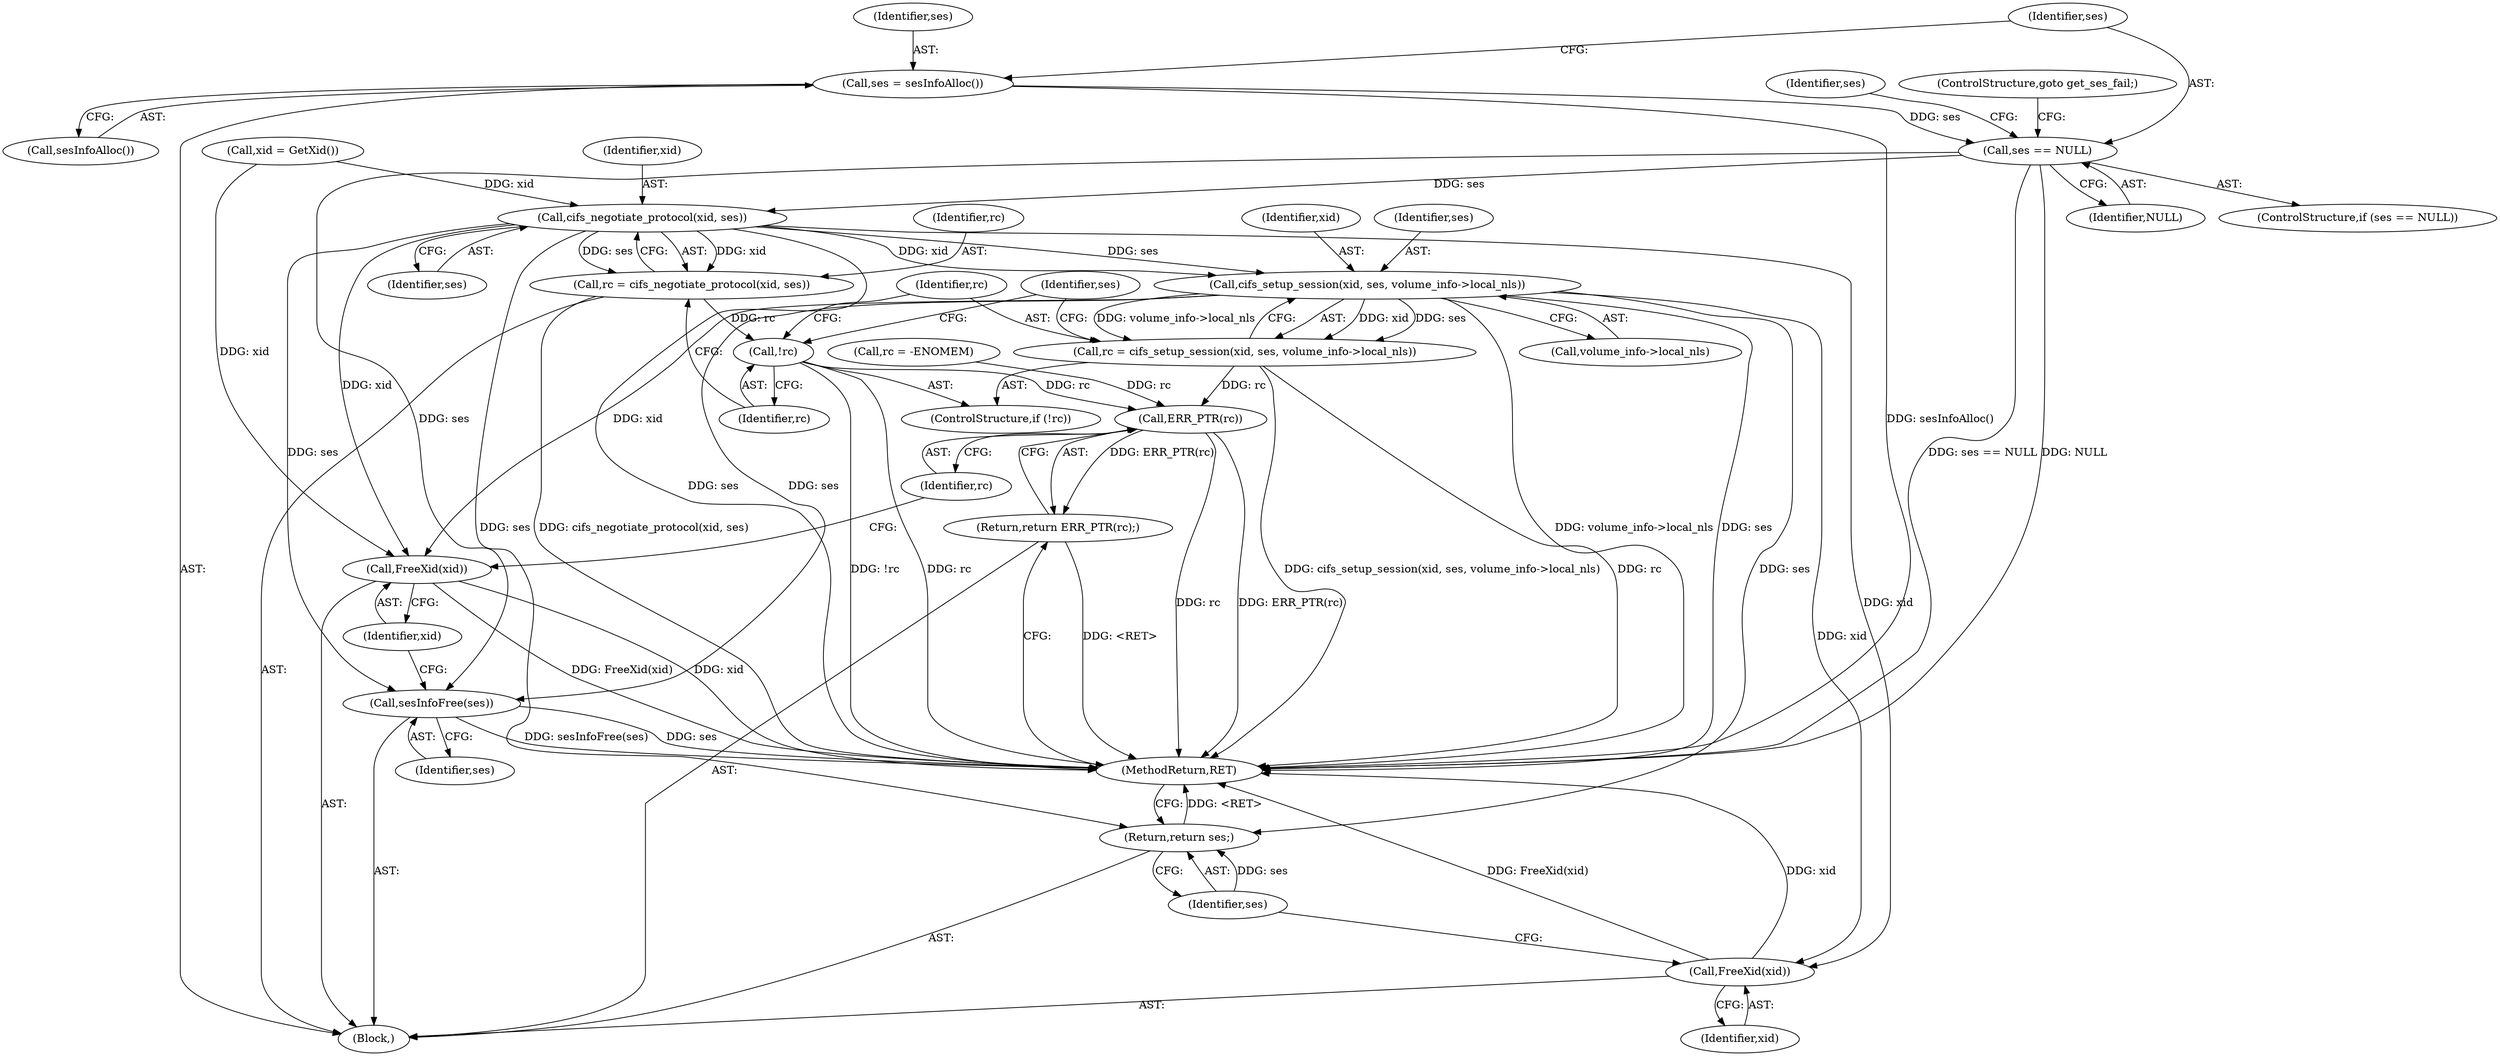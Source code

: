 digraph "0_linux_4ff67b720c02c36e54d55b88c2931879b7db1cd2_0@pointer" {
"1000208" [label="(Call,ses == NULL)"];
"1000204" [label="(Call,ses = sesInfoAlloc())"];
"1000341" [label="(Call,cifs_negotiate_protocol(xid, ses))"];
"1000339" [label="(Call,rc = cifs_negotiate_protocol(xid, ses))"];
"1000345" [label="(Call,!rc)"];
"1000388" [label="(Call,ERR_PTR(rc))"];
"1000387" [label="(Return,return ERR_PTR(rc);)"];
"1000349" [label="(Call,cifs_setup_session(xid, ses, volume_info->local_nls))"];
"1000347" [label="(Call,rc = cifs_setup_session(xid, ses, volume_info->local_nls))"];
"1000378" [label="(Call,FreeXid(xid))"];
"1000380" [label="(Return,return ses;)"];
"1000383" [label="(Call,sesInfoFree(ses))"];
"1000385" [label="(Call,FreeXid(xid))"];
"1000349" [label="(Call,cifs_setup_session(xid, ses, volume_info->local_nls))"];
"1000390" [label="(MethodReturn,RET)"];
"1000358" [label="(Identifier,ses)"];
"1000388" [label="(Call,ERR_PTR(rc))"];
"1000385" [label="(Call,FreeXid(xid))"];
"1000381" [label="(Identifier,ses)"];
"1000205" [label="(Identifier,ses)"];
"1000378" [label="(Call,FreeXid(xid))"];
"1000346" [label="(Identifier,rc)"];
"1000389" [label="(Identifier,rc)"];
"1000345" [label="(Call,!rc)"];
"1000347" [label="(Call,rc = cifs_setup_session(xid, ses, volume_info->local_nls))"];
"1000109" [label="(Block,)"];
"1000207" [label="(ControlStructure,if (ses == NULL))"];
"1000214" [label="(Identifier,ses)"];
"1000343" [label="(Identifier,ses)"];
"1000340" [label="(Identifier,rc)"];
"1000380" [label="(Return,return ses;)"];
"1000344" [label="(ControlStructure,if (!rc))"];
"1000348" [label="(Identifier,rc)"];
"1000379" [label="(Identifier,xid)"];
"1000387" [label="(Return,return ERR_PTR(rc);)"];
"1000384" [label="(Identifier,ses)"];
"1000208" [label="(Call,ses == NULL)"];
"1000341" [label="(Call,cifs_negotiate_protocol(xid, ses))"];
"1000206" [label="(Call,sesInfoAlloc())"];
"1000117" [label="(Call,xid = GetXid())"];
"1000111" [label="(Call,rc = -ENOMEM)"];
"1000350" [label="(Identifier,xid)"];
"1000204" [label="(Call,ses = sesInfoAlloc())"];
"1000210" [label="(Identifier,NULL)"];
"1000211" [label="(ControlStructure,goto get_ses_fail;)"];
"1000386" [label="(Identifier,xid)"];
"1000342" [label="(Identifier,xid)"];
"1000352" [label="(Call,volume_info->local_nls)"];
"1000339" [label="(Call,rc = cifs_negotiate_protocol(xid, ses))"];
"1000383" [label="(Call,sesInfoFree(ses))"];
"1000209" [label="(Identifier,ses)"];
"1000351" [label="(Identifier,ses)"];
"1000208" -> "1000207"  [label="AST: "];
"1000208" -> "1000210"  [label="CFG: "];
"1000209" -> "1000208"  [label="AST: "];
"1000210" -> "1000208"  [label="AST: "];
"1000211" -> "1000208"  [label="CFG: "];
"1000214" -> "1000208"  [label="CFG: "];
"1000208" -> "1000390"  [label="DDG: NULL"];
"1000208" -> "1000390"  [label="DDG: ses == NULL"];
"1000204" -> "1000208"  [label="DDG: ses"];
"1000208" -> "1000341"  [label="DDG: ses"];
"1000208" -> "1000383"  [label="DDG: ses"];
"1000204" -> "1000109"  [label="AST: "];
"1000204" -> "1000206"  [label="CFG: "];
"1000205" -> "1000204"  [label="AST: "];
"1000206" -> "1000204"  [label="AST: "];
"1000209" -> "1000204"  [label="CFG: "];
"1000204" -> "1000390"  [label="DDG: sesInfoAlloc()"];
"1000341" -> "1000339"  [label="AST: "];
"1000341" -> "1000343"  [label="CFG: "];
"1000342" -> "1000341"  [label="AST: "];
"1000343" -> "1000341"  [label="AST: "];
"1000339" -> "1000341"  [label="CFG: "];
"1000341" -> "1000390"  [label="DDG: ses"];
"1000341" -> "1000339"  [label="DDG: xid"];
"1000341" -> "1000339"  [label="DDG: ses"];
"1000117" -> "1000341"  [label="DDG: xid"];
"1000341" -> "1000349"  [label="DDG: xid"];
"1000341" -> "1000349"  [label="DDG: ses"];
"1000341" -> "1000378"  [label="DDG: xid"];
"1000341" -> "1000380"  [label="DDG: ses"];
"1000341" -> "1000383"  [label="DDG: ses"];
"1000341" -> "1000385"  [label="DDG: xid"];
"1000339" -> "1000109"  [label="AST: "];
"1000340" -> "1000339"  [label="AST: "];
"1000346" -> "1000339"  [label="CFG: "];
"1000339" -> "1000390"  [label="DDG: cifs_negotiate_protocol(xid, ses)"];
"1000339" -> "1000345"  [label="DDG: rc"];
"1000345" -> "1000344"  [label="AST: "];
"1000345" -> "1000346"  [label="CFG: "];
"1000346" -> "1000345"  [label="AST: "];
"1000348" -> "1000345"  [label="CFG: "];
"1000358" -> "1000345"  [label="CFG: "];
"1000345" -> "1000390"  [label="DDG: rc"];
"1000345" -> "1000390"  [label="DDG: !rc"];
"1000345" -> "1000388"  [label="DDG: rc"];
"1000388" -> "1000387"  [label="AST: "];
"1000388" -> "1000389"  [label="CFG: "];
"1000389" -> "1000388"  [label="AST: "];
"1000387" -> "1000388"  [label="CFG: "];
"1000388" -> "1000390"  [label="DDG: rc"];
"1000388" -> "1000390"  [label="DDG: ERR_PTR(rc)"];
"1000388" -> "1000387"  [label="DDG: ERR_PTR(rc)"];
"1000347" -> "1000388"  [label="DDG: rc"];
"1000111" -> "1000388"  [label="DDG: rc"];
"1000387" -> "1000109"  [label="AST: "];
"1000390" -> "1000387"  [label="CFG: "];
"1000387" -> "1000390"  [label="DDG: <RET>"];
"1000349" -> "1000347"  [label="AST: "];
"1000349" -> "1000352"  [label="CFG: "];
"1000350" -> "1000349"  [label="AST: "];
"1000351" -> "1000349"  [label="AST: "];
"1000352" -> "1000349"  [label="AST: "];
"1000347" -> "1000349"  [label="CFG: "];
"1000349" -> "1000390"  [label="DDG: ses"];
"1000349" -> "1000390"  [label="DDG: volume_info->local_nls"];
"1000349" -> "1000347"  [label="DDG: xid"];
"1000349" -> "1000347"  [label="DDG: ses"];
"1000349" -> "1000347"  [label="DDG: volume_info->local_nls"];
"1000349" -> "1000378"  [label="DDG: xid"];
"1000349" -> "1000380"  [label="DDG: ses"];
"1000349" -> "1000383"  [label="DDG: ses"];
"1000349" -> "1000385"  [label="DDG: xid"];
"1000347" -> "1000344"  [label="AST: "];
"1000348" -> "1000347"  [label="AST: "];
"1000358" -> "1000347"  [label="CFG: "];
"1000347" -> "1000390"  [label="DDG: cifs_setup_session(xid, ses, volume_info->local_nls)"];
"1000347" -> "1000390"  [label="DDG: rc"];
"1000378" -> "1000109"  [label="AST: "];
"1000378" -> "1000379"  [label="CFG: "];
"1000379" -> "1000378"  [label="AST: "];
"1000381" -> "1000378"  [label="CFG: "];
"1000378" -> "1000390"  [label="DDG: xid"];
"1000378" -> "1000390"  [label="DDG: FreeXid(xid)"];
"1000380" -> "1000109"  [label="AST: "];
"1000380" -> "1000381"  [label="CFG: "];
"1000381" -> "1000380"  [label="AST: "];
"1000390" -> "1000380"  [label="CFG: "];
"1000380" -> "1000390"  [label="DDG: <RET>"];
"1000381" -> "1000380"  [label="DDG: ses"];
"1000383" -> "1000109"  [label="AST: "];
"1000383" -> "1000384"  [label="CFG: "];
"1000384" -> "1000383"  [label="AST: "];
"1000386" -> "1000383"  [label="CFG: "];
"1000383" -> "1000390"  [label="DDG: sesInfoFree(ses)"];
"1000383" -> "1000390"  [label="DDG: ses"];
"1000385" -> "1000109"  [label="AST: "];
"1000385" -> "1000386"  [label="CFG: "];
"1000386" -> "1000385"  [label="AST: "];
"1000389" -> "1000385"  [label="CFG: "];
"1000385" -> "1000390"  [label="DDG: xid"];
"1000385" -> "1000390"  [label="DDG: FreeXid(xid)"];
"1000117" -> "1000385"  [label="DDG: xid"];
}
